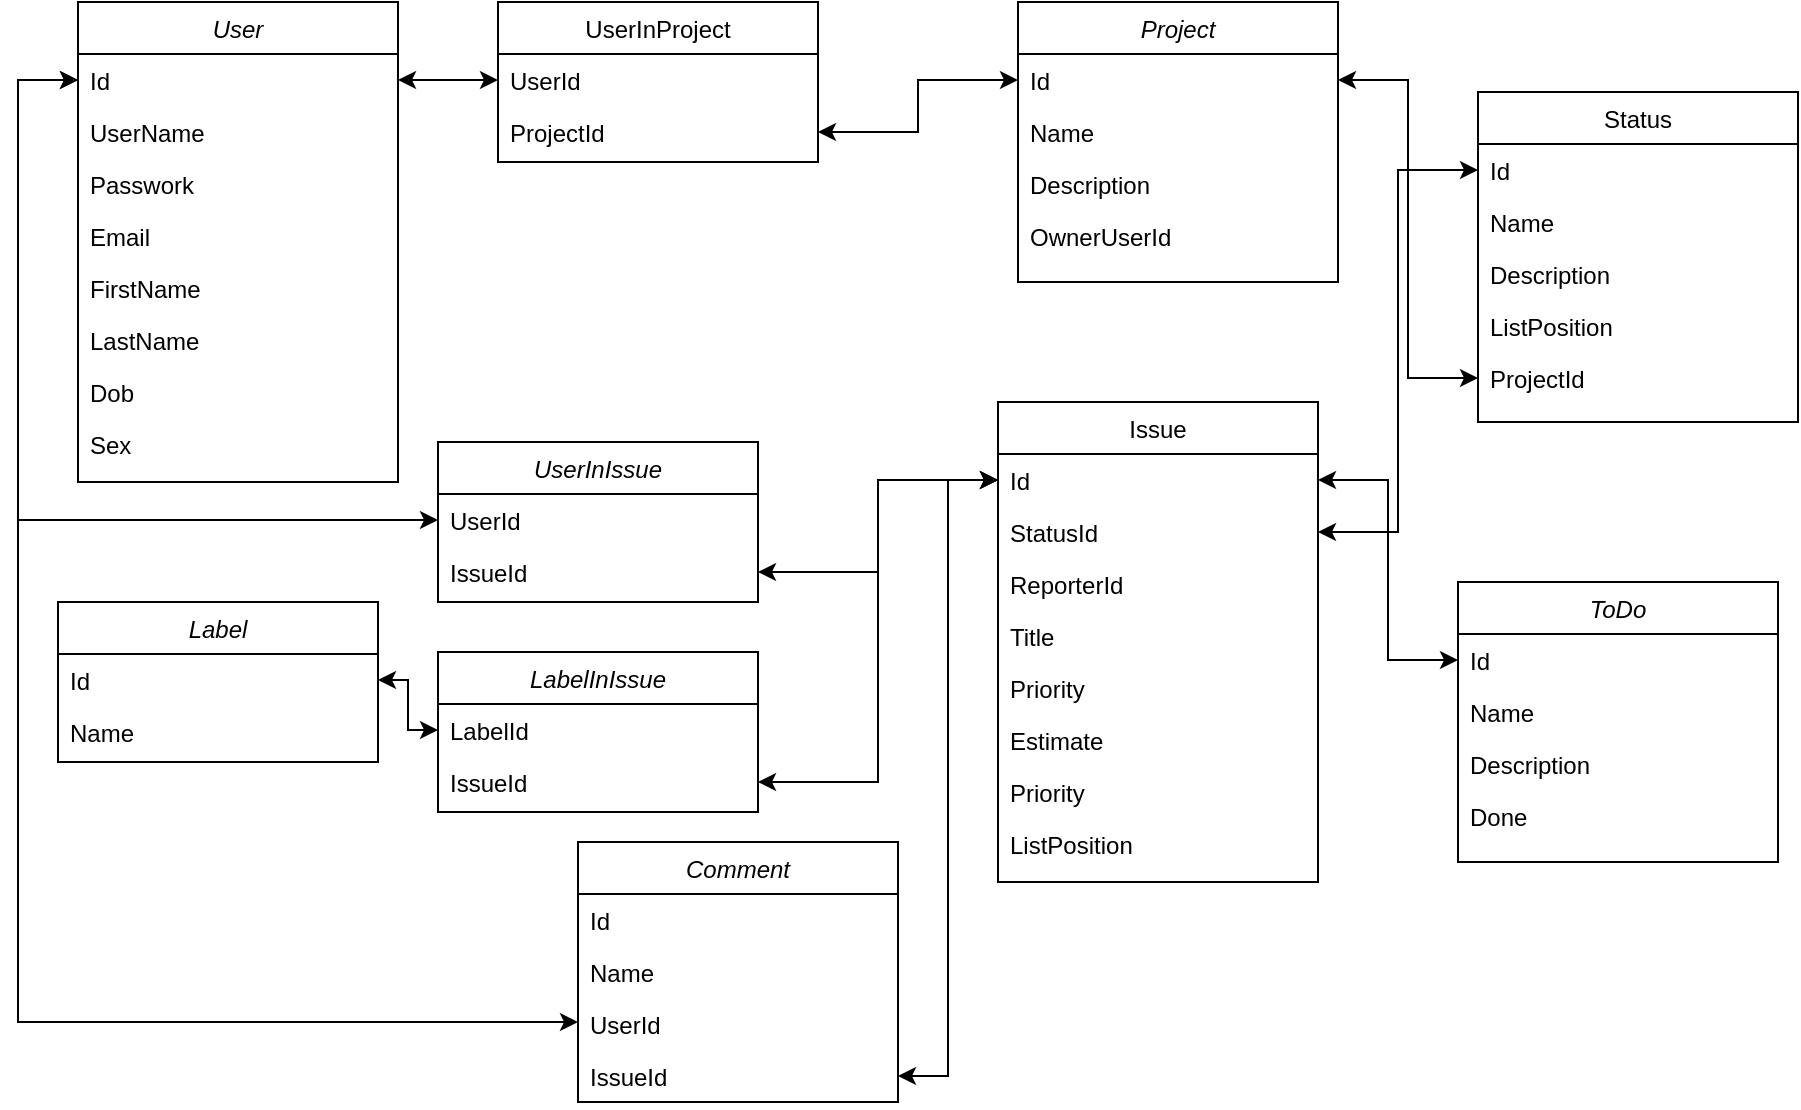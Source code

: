 <mxfile version="15.5.0" type="device"><diagram id="C5RBs43oDa-KdzZeNtuy" name="Page-1"><mxGraphModel dx="946" dy="550" grid="1" gridSize="10" guides="1" tooltips="1" connect="1" arrows="1" fold="1" page="1" pageScale="1" pageWidth="827" pageHeight="1169" math="0" shadow="0"><root><mxCell id="WIyWlLk6GJQsqaUBKTNV-0"/><mxCell id="WIyWlLk6GJQsqaUBKTNV-1" parent="WIyWlLk6GJQsqaUBKTNV-0"/><mxCell id="zkfFHV4jXpPFQw0GAbJ--0" value="User" style="swimlane;fontStyle=2;align=center;verticalAlign=top;childLayout=stackLayout;horizontal=1;startSize=26;horizontalStack=0;resizeParent=1;resizeLast=0;collapsible=1;marginBottom=0;rounded=0;shadow=0;strokeWidth=1;" parent="WIyWlLk6GJQsqaUBKTNV-1" vertex="1"><mxGeometry x="60" y="260" width="160" height="240" as="geometry"><mxRectangle x="230" y="140" width="160" height="26" as="alternateBounds"/></mxGeometry></mxCell><mxCell id="zkfFHV4jXpPFQw0GAbJ--1" value="Id" style="text;align=left;verticalAlign=top;spacingLeft=4;spacingRight=4;overflow=hidden;rotatable=0;points=[[0,0.5],[1,0.5]];portConstraint=eastwest;" parent="zkfFHV4jXpPFQw0GAbJ--0" vertex="1"><mxGeometry y="26" width="160" height="26" as="geometry"/></mxCell><mxCell id="zkfFHV4jXpPFQw0GAbJ--2" value="UserName" style="text;align=left;verticalAlign=top;spacingLeft=4;spacingRight=4;overflow=hidden;rotatable=0;points=[[0,0.5],[1,0.5]];portConstraint=eastwest;rounded=0;shadow=0;html=0;" parent="zkfFHV4jXpPFQw0GAbJ--0" vertex="1"><mxGeometry y="52" width="160" height="26" as="geometry"/></mxCell><mxCell id="zkfFHV4jXpPFQw0GAbJ--3" value="Passwork" style="text;align=left;verticalAlign=top;spacingLeft=4;spacingRight=4;overflow=hidden;rotatable=0;points=[[0,0.5],[1,0.5]];portConstraint=eastwest;rounded=0;shadow=0;html=0;" parent="zkfFHV4jXpPFQw0GAbJ--0" vertex="1"><mxGeometry y="78" width="160" height="26" as="geometry"/></mxCell><mxCell id="zkfFHV4jXpPFQw0GAbJ--5" value="Email" style="text;align=left;verticalAlign=top;spacingLeft=4;spacingRight=4;overflow=hidden;rotatable=0;points=[[0,0.5],[1,0.5]];portConstraint=eastwest;" parent="zkfFHV4jXpPFQw0GAbJ--0" vertex="1"><mxGeometry y="104" width="160" height="26" as="geometry"/></mxCell><mxCell id="OMYvIHvw2emBF60sM5Wz-2" value="FirstName" style="text;align=left;verticalAlign=top;spacingLeft=4;spacingRight=4;overflow=hidden;rotatable=0;points=[[0,0.5],[1,0.5]];portConstraint=eastwest;" parent="zkfFHV4jXpPFQw0GAbJ--0" vertex="1"><mxGeometry y="130" width="160" height="26" as="geometry"/></mxCell><mxCell id="OMYvIHvw2emBF60sM5Wz-3" value="LastName" style="text;align=left;verticalAlign=top;spacingLeft=4;spacingRight=4;overflow=hidden;rotatable=0;points=[[0,0.5],[1,0.5]];portConstraint=eastwest;" parent="zkfFHV4jXpPFQw0GAbJ--0" vertex="1"><mxGeometry y="156" width="160" height="26" as="geometry"/></mxCell><mxCell id="OMYvIHvw2emBF60sM5Wz-4" value="Dob" style="text;align=left;verticalAlign=top;spacingLeft=4;spacingRight=4;overflow=hidden;rotatable=0;points=[[0,0.5],[1,0.5]];portConstraint=eastwest;" parent="zkfFHV4jXpPFQw0GAbJ--0" vertex="1"><mxGeometry y="182" width="160" height="26" as="geometry"/></mxCell><mxCell id="OMYvIHvw2emBF60sM5Wz-72" value="Sex&#10;" style="text;align=left;verticalAlign=top;spacingLeft=4;spacingRight=4;overflow=hidden;rotatable=0;points=[[0,0.5],[1,0.5]];portConstraint=eastwest;" parent="zkfFHV4jXpPFQw0GAbJ--0" vertex="1"><mxGeometry y="208" width="160" height="26" as="geometry"/></mxCell><mxCell id="zkfFHV4jXpPFQw0GAbJ--6" value="UserInProject" style="swimlane;fontStyle=0;align=center;verticalAlign=top;childLayout=stackLayout;horizontal=1;startSize=26;horizontalStack=0;resizeParent=1;resizeLast=0;collapsible=1;marginBottom=0;rounded=0;shadow=0;strokeWidth=1;" parent="WIyWlLk6GJQsqaUBKTNV-1" vertex="1"><mxGeometry x="270" y="260" width="160" height="80" as="geometry"><mxRectangle x="130" y="380" width="160" height="26" as="alternateBounds"/></mxGeometry></mxCell><mxCell id="OMYvIHvw2emBF60sM5Wz-22" value="UserId" style="text;align=left;verticalAlign=top;spacingLeft=4;spacingRight=4;overflow=hidden;rotatable=0;points=[[0,0.5],[1,0.5]];portConstraint=eastwest;" parent="zkfFHV4jXpPFQw0GAbJ--6" vertex="1"><mxGeometry y="26" width="160" height="26" as="geometry"/></mxCell><mxCell id="OMYvIHvw2emBF60sM5Wz-25" value="ProjectId" style="text;align=left;verticalAlign=top;spacingLeft=4;spacingRight=4;overflow=hidden;rotatable=0;points=[[0,0.5],[1,0.5]];portConstraint=eastwest;" parent="zkfFHV4jXpPFQw0GAbJ--6" vertex="1"><mxGeometry y="52" width="160" height="26" as="geometry"/></mxCell><mxCell id="zkfFHV4jXpPFQw0GAbJ--17" value="Status" style="swimlane;fontStyle=0;align=center;verticalAlign=top;childLayout=stackLayout;horizontal=1;startSize=26;horizontalStack=0;resizeParent=1;resizeLast=0;collapsible=1;marginBottom=0;rounded=0;shadow=0;strokeWidth=1;" parent="WIyWlLk6GJQsqaUBKTNV-1" vertex="1"><mxGeometry x="760" y="305" width="160" height="165" as="geometry"><mxRectangle x="550" y="140" width="160" height="26" as="alternateBounds"/></mxGeometry></mxCell><mxCell id="zkfFHV4jXpPFQw0GAbJ--18" value="Id" style="text;align=left;verticalAlign=top;spacingLeft=4;spacingRight=4;overflow=hidden;rotatable=0;points=[[0,0.5],[1,0.5]];portConstraint=eastwest;" parent="zkfFHV4jXpPFQw0GAbJ--17" vertex="1"><mxGeometry y="26" width="160" height="26" as="geometry"/></mxCell><mxCell id="zkfFHV4jXpPFQw0GAbJ--20" value="Name" style="text;align=left;verticalAlign=top;spacingLeft=4;spacingRight=4;overflow=hidden;rotatable=0;points=[[0,0.5],[1,0.5]];portConstraint=eastwest;rounded=0;shadow=0;html=0;" parent="zkfFHV4jXpPFQw0GAbJ--17" vertex="1"><mxGeometry y="52" width="160" height="26" as="geometry"/></mxCell><mxCell id="zkfFHV4jXpPFQw0GAbJ--21" value="Description" style="text;align=left;verticalAlign=top;spacingLeft=4;spacingRight=4;overflow=hidden;rotatable=0;points=[[0,0.5],[1,0.5]];portConstraint=eastwest;rounded=0;shadow=0;html=0;" parent="zkfFHV4jXpPFQw0GAbJ--17" vertex="1"><mxGeometry y="78" width="160" height="26" as="geometry"/></mxCell><mxCell id="zkfFHV4jXpPFQw0GAbJ--25" value="ListPosition" style="text;align=left;verticalAlign=top;spacingLeft=4;spacingRight=4;overflow=hidden;rotatable=0;points=[[0,0.5],[1,0.5]];portConstraint=eastwest;" parent="zkfFHV4jXpPFQw0GAbJ--17" vertex="1"><mxGeometry y="104" width="160" height="26" as="geometry"/></mxCell><mxCell id="OMYvIHvw2emBF60sM5Wz-58" value="ProjectId" style="text;align=left;verticalAlign=top;spacingLeft=4;spacingRight=4;overflow=hidden;rotatable=0;points=[[0,0.5],[1,0.5]];portConstraint=eastwest;" parent="zkfFHV4jXpPFQw0GAbJ--17" vertex="1"><mxGeometry y="130" width="160" height="26" as="geometry"/></mxCell><mxCell id="OMYvIHvw2emBF60sM5Wz-5" value="Project" style="swimlane;fontStyle=2;align=center;verticalAlign=top;childLayout=stackLayout;horizontal=1;startSize=26;horizontalStack=0;resizeParent=1;resizeLast=0;collapsible=1;marginBottom=0;rounded=0;shadow=0;strokeWidth=1;" parent="WIyWlLk6GJQsqaUBKTNV-1" vertex="1"><mxGeometry x="530" y="260" width="160" height="140" as="geometry"><mxRectangle x="230" y="140" width="160" height="26" as="alternateBounds"/></mxGeometry></mxCell><mxCell id="OMYvIHvw2emBF60sM5Wz-6" value="Id" style="text;align=left;verticalAlign=top;spacingLeft=4;spacingRight=4;overflow=hidden;rotatable=0;points=[[0,0.5],[1,0.5]];portConstraint=eastwest;" parent="OMYvIHvw2emBF60sM5Wz-5" vertex="1"><mxGeometry y="26" width="160" height="26" as="geometry"/></mxCell><mxCell id="OMYvIHvw2emBF60sM5Wz-7" value="Name" style="text;align=left;verticalAlign=top;spacingLeft=4;spacingRight=4;overflow=hidden;rotatable=0;points=[[0,0.5],[1,0.5]];portConstraint=eastwest;rounded=0;shadow=0;html=0;" parent="OMYvIHvw2emBF60sM5Wz-5" vertex="1"><mxGeometry y="52" width="160" height="26" as="geometry"/></mxCell><mxCell id="OMYvIHvw2emBF60sM5Wz-8" value="Description" style="text;align=left;verticalAlign=top;spacingLeft=4;spacingRight=4;overflow=hidden;rotatable=0;points=[[0,0.5],[1,0.5]];portConstraint=eastwest;rounded=0;shadow=0;html=0;" parent="OMYvIHvw2emBF60sM5Wz-5" vertex="1"><mxGeometry y="78" width="160" height="26" as="geometry"/></mxCell><mxCell id="OMYvIHvw2emBF60sM5Wz-9" value="OwnerUserId" style="text;align=left;verticalAlign=top;spacingLeft=4;spacingRight=4;overflow=hidden;rotatable=0;points=[[0,0.5],[1,0.5]];portConstraint=eastwest;" parent="OMYvIHvw2emBF60sM5Wz-5" vertex="1"><mxGeometry y="104" width="160" height="26" as="geometry"/></mxCell><mxCell id="OMYvIHvw2emBF60sM5Wz-21" value="" style="endArrow=classic;startArrow=classic;html=1;rounded=0;edgeStyle=orthogonalEdgeStyle;exitX=0;exitY=0.5;exitDx=0;exitDy=0;entryX=1;entryY=0.5;entryDx=0;entryDy=0;" parent="WIyWlLk6GJQsqaUBKTNV-1" source="OMYvIHvw2emBF60sM5Wz-6" target="OMYvIHvw2emBF60sM5Wz-25" edge="1"><mxGeometry width="50" height="50" relative="1" as="geometry"><mxPoint x="490" y="310" as="sourcePoint"/><mxPoint x="540" y="260" as="targetPoint"/></mxGeometry></mxCell><mxCell id="OMYvIHvw2emBF60sM5Wz-26" value="" style="endArrow=classic;startArrow=classic;html=1;rounded=0;edgeStyle=orthogonalEdgeStyle;exitX=1;exitY=0.5;exitDx=0;exitDy=0;" parent="WIyWlLk6GJQsqaUBKTNV-1" source="zkfFHV4jXpPFQw0GAbJ--1" target="OMYvIHvw2emBF60sM5Wz-22" edge="1"><mxGeometry width="50" height="50" relative="1" as="geometry"><mxPoint x="490" y="310" as="sourcePoint"/><mxPoint x="540" y="260" as="targetPoint"/></mxGeometry></mxCell><mxCell id="OMYvIHvw2emBF60sM5Wz-27" value="Issue" style="swimlane;fontStyle=0;align=center;verticalAlign=top;childLayout=stackLayout;horizontal=1;startSize=26;horizontalStack=0;resizeParent=1;resizeLast=0;collapsible=1;marginBottom=0;rounded=0;shadow=0;strokeWidth=1;" parent="WIyWlLk6GJQsqaUBKTNV-1" vertex="1"><mxGeometry x="520" y="460" width="160" height="240" as="geometry"><mxRectangle x="550" y="140" width="160" height="26" as="alternateBounds"/></mxGeometry></mxCell><mxCell id="OMYvIHvw2emBF60sM5Wz-28" value="Id" style="text;align=left;verticalAlign=top;spacingLeft=4;spacingRight=4;overflow=hidden;rotatable=0;points=[[0,0.5],[1,0.5]];portConstraint=eastwest;" parent="OMYvIHvw2emBF60sM5Wz-27" vertex="1"><mxGeometry y="26" width="160" height="26" as="geometry"/></mxCell><mxCell id="OMYvIHvw2emBF60sM5Wz-41" value="StatusId" style="text;align=left;verticalAlign=top;spacingLeft=4;spacingRight=4;overflow=hidden;rotatable=0;points=[[0,0.5],[1,0.5]];portConstraint=eastwest;" parent="OMYvIHvw2emBF60sM5Wz-27" vertex="1"><mxGeometry y="52" width="160" height="26" as="geometry"/></mxCell><mxCell id="OMYvIHvw2emBF60sM5Wz-43" value="ReporterId" style="text;align=left;verticalAlign=top;spacingLeft=4;spacingRight=4;overflow=hidden;rotatable=0;points=[[0,0.5],[1,0.5]];portConstraint=eastwest;" parent="OMYvIHvw2emBF60sM5Wz-27" vertex="1"><mxGeometry y="78" width="160" height="26" as="geometry"/></mxCell><mxCell id="OMYvIHvw2emBF60sM5Wz-31" value="Title" style="text;align=left;verticalAlign=top;spacingLeft=4;spacingRight=4;overflow=hidden;rotatable=0;points=[[0,0.5],[1,0.5]];portConstraint=eastwest;rounded=0;shadow=0;html=0;" parent="OMYvIHvw2emBF60sM5Wz-27" vertex="1"><mxGeometry y="104" width="160" height="26" as="geometry"/></mxCell><mxCell id="OMYvIHvw2emBF60sM5Wz-32" value="Priority" style="text;align=left;verticalAlign=top;spacingLeft=4;spacingRight=4;overflow=hidden;rotatable=0;points=[[0,0.5],[1,0.5]];portConstraint=eastwest;" parent="OMYvIHvw2emBF60sM5Wz-27" vertex="1"><mxGeometry y="130" width="160" height="26" as="geometry"/></mxCell><mxCell id="OMYvIHvw2emBF60sM5Wz-33" value="Estimate" style="text;align=left;verticalAlign=top;spacingLeft=4;spacingRight=4;overflow=hidden;rotatable=0;points=[[0,0.5],[1,0.5]];portConstraint=eastwest;" parent="OMYvIHvw2emBF60sM5Wz-27" vertex="1"><mxGeometry y="156" width="160" height="26" as="geometry"/></mxCell><mxCell id="OMYvIHvw2emBF60sM5Wz-44" value="Priority" style="text;align=left;verticalAlign=top;spacingLeft=4;spacingRight=4;overflow=hidden;rotatable=0;points=[[0,0.5],[1,0.5]];portConstraint=eastwest;" parent="OMYvIHvw2emBF60sM5Wz-27" vertex="1"><mxGeometry y="182" width="160" height="26" as="geometry"/></mxCell><mxCell id="OMYvIHvw2emBF60sM5Wz-29" value="ListPosition" style="text;align=left;verticalAlign=top;spacingLeft=4;spacingRight=4;overflow=hidden;rotatable=0;points=[[0,0.5],[1,0.5]];portConstraint=eastwest;rounded=0;shadow=0;html=0;" parent="OMYvIHvw2emBF60sM5Wz-27" vertex="1"><mxGeometry y="208" width="160" height="26" as="geometry"/></mxCell><mxCell id="OMYvIHvw2emBF60sM5Wz-45" value="" style="endArrow=classic;startArrow=classic;html=1;rounded=0;edgeStyle=orthogonalEdgeStyle;" parent="WIyWlLk6GJQsqaUBKTNV-1" source="OMYvIHvw2emBF60sM5Wz-41" target="zkfFHV4jXpPFQw0GAbJ--18" edge="1"><mxGeometry width="50" height="50" relative="1" as="geometry"><mxPoint x="690" y="509" as="sourcePoint"/><mxPoint x="740" y="475" as="targetPoint"/></mxGeometry></mxCell><mxCell id="OMYvIHvw2emBF60sM5Wz-46" value="UserInIssue" style="swimlane;fontStyle=2;align=center;verticalAlign=top;childLayout=stackLayout;horizontal=1;startSize=26;horizontalStack=0;resizeParent=1;resizeLast=0;collapsible=1;marginBottom=0;rounded=0;shadow=0;strokeWidth=1;" parent="WIyWlLk6GJQsqaUBKTNV-1" vertex="1"><mxGeometry x="240" y="480" width="160" height="80" as="geometry"><mxRectangle x="230" y="140" width="160" height="26" as="alternateBounds"/></mxGeometry></mxCell><mxCell id="OMYvIHvw2emBF60sM5Wz-47" value="UserId&#10;" style="text;align=left;verticalAlign=top;spacingLeft=4;spacingRight=4;overflow=hidden;rotatable=0;points=[[0,0.5],[1,0.5]];portConstraint=eastwest;" parent="OMYvIHvw2emBF60sM5Wz-46" vertex="1"><mxGeometry y="26" width="160" height="26" as="geometry"/></mxCell><mxCell id="OMYvIHvw2emBF60sM5Wz-48" value="IssueId" style="text;align=left;verticalAlign=top;spacingLeft=4;spacingRight=4;overflow=hidden;rotatable=0;points=[[0,0.5],[1,0.5]];portConstraint=eastwest;rounded=0;shadow=0;html=0;" parent="OMYvIHvw2emBF60sM5Wz-46" vertex="1"><mxGeometry y="52" width="160" height="26" as="geometry"/></mxCell><mxCell id="OMYvIHvw2emBF60sM5Wz-49" value="" style="endArrow=classic;startArrow=classic;html=1;rounded=0;edgeStyle=orthogonalEdgeStyle;" parent="WIyWlLk6GJQsqaUBKTNV-1" source="OMYvIHvw2emBF60sM5Wz-47" target="zkfFHV4jXpPFQw0GAbJ--1" edge="1"><mxGeometry width="50" height="50" relative="1" as="geometry"><mxPoint x="690" y="509" as="sourcePoint"/><mxPoint x="740" y="475" as="targetPoint"/><Array as="points"><mxPoint x="30" y="519"/><mxPoint x="30" y="299"/></Array></mxGeometry></mxCell><mxCell id="OMYvIHvw2emBF60sM5Wz-50" value="" style="endArrow=classic;startArrow=classic;html=1;rounded=0;edgeStyle=orthogonalEdgeStyle;" parent="WIyWlLk6GJQsqaUBKTNV-1" source="OMYvIHvw2emBF60sM5Wz-28" target="OMYvIHvw2emBF60sM5Wz-48" edge="1"><mxGeometry width="50" height="50" relative="1" as="geometry"><mxPoint x="530" y="535" as="sourcePoint"/><mxPoint x="450" y="479" as="targetPoint"/></mxGeometry></mxCell><mxCell id="OMYvIHvw2emBF60sM5Wz-51" value="ToDo" style="swimlane;fontStyle=2;align=center;verticalAlign=top;childLayout=stackLayout;horizontal=1;startSize=26;horizontalStack=0;resizeParent=1;resizeLast=0;collapsible=1;marginBottom=0;rounded=0;shadow=0;strokeWidth=1;" parent="WIyWlLk6GJQsqaUBKTNV-1" vertex="1"><mxGeometry x="750" y="550" width="160" height="140" as="geometry"><mxRectangle x="230" y="140" width="160" height="26" as="alternateBounds"/></mxGeometry></mxCell><mxCell id="OMYvIHvw2emBF60sM5Wz-52" value="Id" style="text;align=left;verticalAlign=top;spacingLeft=4;spacingRight=4;overflow=hidden;rotatable=0;points=[[0,0.5],[1,0.5]];portConstraint=eastwest;" parent="OMYvIHvw2emBF60sM5Wz-51" vertex="1"><mxGeometry y="26" width="160" height="26" as="geometry"/></mxCell><mxCell id="OMYvIHvw2emBF60sM5Wz-53" value="Name" style="text;align=left;verticalAlign=top;spacingLeft=4;spacingRight=4;overflow=hidden;rotatable=0;points=[[0,0.5],[1,0.5]];portConstraint=eastwest;rounded=0;shadow=0;html=0;" parent="OMYvIHvw2emBF60sM5Wz-51" vertex="1"><mxGeometry y="52" width="160" height="26" as="geometry"/></mxCell><mxCell id="OMYvIHvw2emBF60sM5Wz-54" value="Description" style="text;align=left;verticalAlign=top;spacingLeft=4;spacingRight=4;overflow=hidden;rotatable=0;points=[[0,0.5],[1,0.5]];portConstraint=eastwest;rounded=0;shadow=0;html=0;" parent="OMYvIHvw2emBF60sM5Wz-51" vertex="1"><mxGeometry y="78" width="160" height="26" as="geometry"/></mxCell><mxCell id="OMYvIHvw2emBF60sM5Wz-55" value="Done" style="text;align=left;verticalAlign=top;spacingLeft=4;spacingRight=4;overflow=hidden;rotatable=0;points=[[0,0.5],[1,0.5]];portConstraint=eastwest;" parent="OMYvIHvw2emBF60sM5Wz-51" vertex="1"><mxGeometry y="104" width="160" height="26" as="geometry"/></mxCell><mxCell id="OMYvIHvw2emBF60sM5Wz-56" value="" style="endArrow=classic;startArrow=classic;html=1;rounded=0;edgeStyle=orthogonalEdgeStyle;" parent="WIyWlLk6GJQsqaUBKTNV-1" source="OMYvIHvw2emBF60sM5Wz-28" target="OMYvIHvw2emBF60sM5Wz-52" edge="1"><mxGeometry width="50" height="50" relative="1" as="geometry"><mxPoint x="690" y="509" as="sourcePoint"/><mxPoint x="740" y="475" as="targetPoint"/></mxGeometry></mxCell><mxCell id="OMYvIHvw2emBF60sM5Wz-60" value="" style="endArrow=classic;startArrow=classic;html=1;rounded=0;edgeStyle=orthogonalEdgeStyle;" parent="WIyWlLk6GJQsqaUBKTNV-1" source="OMYvIHvw2emBF60sM5Wz-6" target="OMYvIHvw2emBF60sM5Wz-58" edge="1"><mxGeometry width="50" height="50" relative="1" as="geometry"><mxPoint x="680" y="299" as="sourcePoint"/><mxPoint x="750" y="389" as="targetPoint"/></mxGeometry></mxCell><mxCell id="OMYvIHvw2emBF60sM5Wz-61" value="LabelInIssue" style="swimlane;fontStyle=2;align=center;verticalAlign=top;childLayout=stackLayout;horizontal=1;startSize=26;horizontalStack=0;resizeParent=1;resizeLast=0;collapsible=1;marginBottom=0;rounded=0;shadow=0;strokeWidth=1;" parent="WIyWlLk6GJQsqaUBKTNV-1" vertex="1"><mxGeometry x="240" y="585" width="160" height="80" as="geometry"><mxRectangle x="230" y="140" width="160" height="26" as="alternateBounds"/></mxGeometry></mxCell><mxCell id="OMYvIHvw2emBF60sM5Wz-62" value="LabelId" style="text;align=left;verticalAlign=top;spacingLeft=4;spacingRight=4;overflow=hidden;rotatable=0;points=[[0,0.5],[1,0.5]];portConstraint=eastwest;" parent="OMYvIHvw2emBF60sM5Wz-61" vertex="1"><mxGeometry y="26" width="160" height="26" as="geometry"/></mxCell><mxCell id="OMYvIHvw2emBF60sM5Wz-63" value="IssueId" style="text;align=left;verticalAlign=top;spacingLeft=4;spacingRight=4;overflow=hidden;rotatable=0;points=[[0,0.5],[1,0.5]];portConstraint=eastwest;rounded=0;shadow=0;html=0;" parent="OMYvIHvw2emBF60sM5Wz-61" vertex="1"><mxGeometry y="52" width="160" height="26" as="geometry"/></mxCell><mxCell id="OMYvIHvw2emBF60sM5Wz-64" value="Label" style="swimlane;fontStyle=2;align=center;verticalAlign=top;childLayout=stackLayout;horizontal=1;startSize=26;horizontalStack=0;resizeParent=1;resizeLast=0;collapsible=1;marginBottom=0;rounded=0;shadow=0;strokeWidth=1;" parent="WIyWlLk6GJQsqaUBKTNV-1" vertex="1"><mxGeometry x="50" y="560" width="160" height="80" as="geometry"><mxRectangle x="230" y="140" width="160" height="26" as="alternateBounds"/></mxGeometry></mxCell><mxCell id="OMYvIHvw2emBF60sM5Wz-65" value="Id" style="text;align=left;verticalAlign=top;spacingLeft=4;spacingRight=4;overflow=hidden;rotatable=0;points=[[0,0.5],[1,0.5]];portConstraint=eastwest;" parent="OMYvIHvw2emBF60sM5Wz-64" vertex="1"><mxGeometry y="26" width="160" height="26" as="geometry"/></mxCell><mxCell id="OMYvIHvw2emBF60sM5Wz-66" value="Name" style="text;align=left;verticalAlign=top;spacingLeft=4;spacingRight=4;overflow=hidden;rotatable=0;points=[[0,0.5],[1,0.5]];portConstraint=eastwest;rounded=0;shadow=0;html=0;" parent="OMYvIHvw2emBF60sM5Wz-64" vertex="1"><mxGeometry y="52" width="160" height="26" as="geometry"/></mxCell><mxCell id="OMYvIHvw2emBF60sM5Wz-69" value="" style="endArrow=classic;startArrow=classic;html=1;rounded=0;edgeStyle=orthogonalEdgeStyle;" parent="WIyWlLk6GJQsqaUBKTNV-1" source="OMYvIHvw2emBF60sM5Wz-28" target="OMYvIHvw2emBF60sM5Wz-63" edge="1"><mxGeometry width="50" height="50" relative="1" as="geometry"><mxPoint x="530" y="509" as="sourcePoint"/><mxPoint x="410" y="555" as="targetPoint"/></mxGeometry></mxCell><mxCell id="OMYvIHvw2emBF60sM5Wz-70" value="" style="endArrow=classic;startArrow=classic;html=1;rounded=0;edgeStyle=orthogonalEdgeStyle;" parent="WIyWlLk6GJQsqaUBKTNV-1" source="OMYvIHvw2emBF60sM5Wz-62" target="OMYvIHvw2emBF60sM5Wz-65" edge="1"><mxGeometry width="50" height="50" relative="1" as="geometry"><mxPoint x="530" y="509" as="sourcePoint"/><mxPoint x="410" y="660" as="targetPoint"/></mxGeometry></mxCell><mxCell id="7uaiFMapn5dbCG5O5Cct-0" value="Comment" style="swimlane;fontStyle=2;align=center;verticalAlign=top;childLayout=stackLayout;horizontal=1;startSize=26;horizontalStack=0;resizeParent=1;resizeLast=0;collapsible=1;marginBottom=0;rounded=0;shadow=0;strokeWidth=1;" vertex="1" parent="WIyWlLk6GJQsqaUBKTNV-1"><mxGeometry x="310" y="680" width="160" height="130" as="geometry"><mxRectangle x="230" y="140" width="160" height="26" as="alternateBounds"/></mxGeometry></mxCell><mxCell id="7uaiFMapn5dbCG5O5Cct-1" value="Id" style="text;align=left;verticalAlign=top;spacingLeft=4;spacingRight=4;overflow=hidden;rotatable=0;points=[[0,0.5],[1,0.5]];portConstraint=eastwest;" vertex="1" parent="7uaiFMapn5dbCG5O5Cct-0"><mxGeometry y="26" width="160" height="26" as="geometry"/></mxCell><mxCell id="7uaiFMapn5dbCG5O5Cct-2" value="Name" style="text;align=left;verticalAlign=top;spacingLeft=4;spacingRight=4;overflow=hidden;rotatable=0;points=[[0,0.5],[1,0.5]];portConstraint=eastwest;rounded=0;shadow=0;html=0;" vertex="1" parent="7uaiFMapn5dbCG5O5Cct-0"><mxGeometry y="52" width="160" height="26" as="geometry"/></mxCell><mxCell id="7uaiFMapn5dbCG5O5Cct-4" value="UserId" style="text;align=left;verticalAlign=top;spacingLeft=4;spacingRight=4;overflow=hidden;rotatable=0;points=[[0,0.5],[1,0.5]];portConstraint=eastwest;rounded=0;shadow=0;html=0;" vertex="1" parent="7uaiFMapn5dbCG5O5Cct-0"><mxGeometry y="78" width="160" height="26" as="geometry"/></mxCell><mxCell id="7uaiFMapn5dbCG5O5Cct-3" value="IssueId" style="text;align=left;verticalAlign=top;spacingLeft=4;spacingRight=4;overflow=hidden;rotatable=0;points=[[0,0.5],[1,0.5]];portConstraint=eastwest;rounded=0;shadow=0;html=0;" vertex="1" parent="7uaiFMapn5dbCG5O5Cct-0"><mxGeometry y="104" width="160" height="26" as="geometry"/></mxCell><mxCell id="7uaiFMapn5dbCG5O5Cct-6" value="" style="endArrow=classic;startArrow=classic;html=1;rounded=0;edgeStyle=orthogonalEdgeStyle;" edge="1" parent="WIyWlLk6GJQsqaUBKTNV-1" source="OMYvIHvw2emBF60sM5Wz-28" target="7uaiFMapn5dbCG5O5Cct-3"><mxGeometry width="50" height="50" relative="1" as="geometry"><mxPoint x="530" y="509" as="sourcePoint"/><mxPoint x="410" y="555" as="targetPoint"/></mxGeometry></mxCell><mxCell id="7uaiFMapn5dbCG5O5Cct-7" value="" style="endArrow=classic;startArrow=classic;html=1;rounded=0;edgeStyle=orthogonalEdgeStyle;" edge="1" parent="WIyWlLk6GJQsqaUBKTNV-1" source="7uaiFMapn5dbCG5O5Cct-4" target="zkfFHV4jXpPFQw0GAbJ--1"><mxGeometry width="50" height="50" relative="1" as="geometry"><mxPoint x="250" y="529" as="sourcePoint"/><mxPoint x="70" y="309" as="targetPoint"/><Array as="points"><mxPoint x="30" y="770"/><mxPoint x="30" y="299"/></Array></mxGeometry></mxCell></root></mxGraphModel></diagram></mxfile>